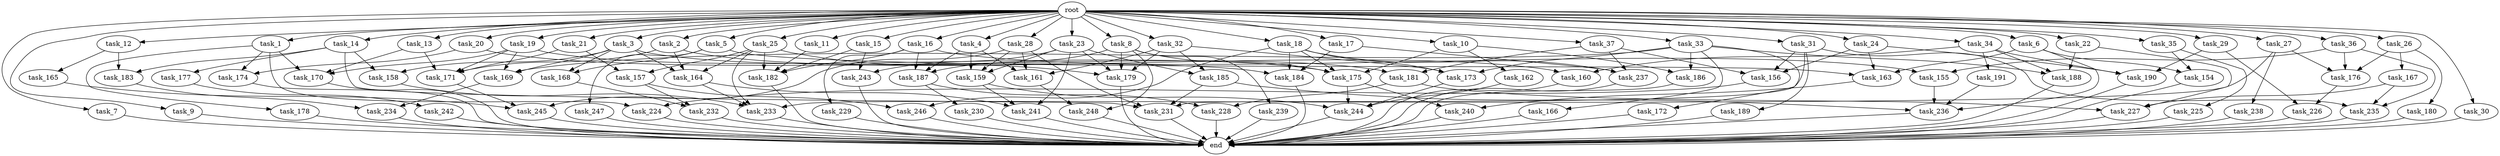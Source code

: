 digraph G {
  root [size="0.000000"];
  task_1 [size="1.024000"];
  task_2 [size="1.024000"];
  task_3 [size="1.024000"];
  task_4 [size="1.024000"];
  task_5 [size="1.024000"];
  task_6 [size="1.024000"];
  task_7 [size="1.024000"];
  task_8 [size="1.024000"];
  task_9 [size="1.024000"];
  task_10 [size="1.024000"];
  task_11 [size="1.024000"];
  task_12 [size="1.024000"];
  task_13 [size="1.024000"];
  task_14 [size="1.024000"];
  task_15 [size="1.024000"];
  task_16 [size="1.024000"];
  task_17 [size="1.024000"];
  task_18 [size="1.024000"];
  task_19 [size="1.024000"];
  task_20 [size="1.024000"];
  task_21 [size="1.024000"];
  task_22 [size="1.024000"];
  task_23 [size="1.024000"];
  task_24 [size="1.024000"];
  task_25 [size="1.024000"];
  task_26 [size="1.024000"];
  task_27 [size="1.024000"];
  task_28 [size="1.024000"];
  task_29 [size="1.024000"];
  task_30 [size="1.024000"];
  task_31 [size="1.024000"];
  task_32 [size="1.024000"];
  task_33 [size="1.024000"];
  task_34 [size="1.024000"];
  task_35 [size="1.024000"];
  task_36 [size="1.024000"];
  task_37 [size="1.024000"];
  task_154 [size="523986010.112000"];
  task_155 [size="858993459.200000"];
  task_156 [size="1047972020.224000"];
  task_157 [size="936302870.528000"];
  task_158 [size="214748364.800000"];
  task_159 [size="1717986918.400000"];
  task_160 [size="833223655.424000"];
  task_161 [size="1717986918.400000"];
  task_162 [size="549755813.888000"];
  task_163 [size="506806140.928000"];
  task_164 [size="292057776.128000"];
  task_165 [size="137438953.472000"];
  task_166 [size="214748364.800000"];
  task_167 [size="137438953.472000"];
  task_168 [size="154618822.656000"];
  task_169 [size="1151051235.328000"];
  task_170 [size="2104533975.040000"];
  task_171 [size="2405181685.760000"];
  task_172 [size="214748364.800000"];
  task_173 [size="1382979469.312000"];
  task_174 [size="910533066.752000"];
  task_175 [size="2405181685.760000"];
  task_176 [size="481036337.152000"];
  task_177 [size="137438953.472000"];
  task_178 [size="695784701.952000"];
  task_179 [size="833223655.424000"];
  task_180 [size="137438953.472000"];
  task_181 [size="214748364.800000"];
  task_182 [size="1151051235.328000"];
  task_183 [size="274877906.944000"];
  task_184 [size="1623497637.888000"];
  task_185 [size="618475290.624000"];
  task_186 [size="764504178.688000"];
  task_187 [size="1236950581.248000"];
  task_188 [size="1606317768.704000"];
  task_189 [size="695784701.952000"];
  task_190 [size="944892805.120000"];
  task_191 [size="695784701.952000"];
  task_224 [size="1005022347.264000"];
  task_225 [size="309237645.312000"];
  task_226 [size="893353197.568000"];
  task_227 [size="910533066.752000"];
  task_228 [size="446676598.784000"];
  task_229 [size="549755813.888000"];
  task_230 [size="309237645.312000"];
  task_231 [size="2113123909.632000"];
  task_232 [size="352187318.272000"];
  task_233 [size="798863917.056000"];
  task_234 [size="833223655.424000"];
  task_235 [size="1082331758.592000"];
  task_236 [size="1262720385.024000"];
  task_237 [size="1546188226.560000"];
  task_238 [size="34359738.368000"];
  task_239 [size="137438953.472000"];
  task_240 [size="1554778161.152000"];
  task_241 [size="523986010.112000"];
  task_242 [size="549755813.888000"];
  task_243 [size="523986010.112000"];
  task_244 [size="1606317768.704000"];
  task_245 [size="1589137899.520000"];
  task_246 [size="1073741824.000000"];
  task_247 [size="77309411.328000"];
  task_248 [size="446676598.784000"];
  end [size="0.000000"];

  root -> task_1 [size="1.000000"];
  root -> task_2 [size="1.000000"];
  root -> task_3 [size="1.000000"];
  root -> task_4 [size="1.000000"];
  root -> task_5 [size="1.000000"];
  root -> task_6 [size="1.000000"];
  root -> task_7 [size="1.000000"];
  root -> task_8 [size="1.000000"];
  root -> task_9 [size="1.000000"];
  root -> task_10 [size="1.000000"];
  root -> task_11 [size="1.000000"];
  root -> task_12 [size="1.000000"];
  root -> task_13 [size="1.000000"];
  root -> task_14 [size="1.000000"];
  root -> task_15 [size="1.000000"];
  root -> task_16 [size="1.000000"];
  root -> task_17 [size="1.000000"];
  root -> task_18 [size="1.000000"];
  root -> task_19 [size="1.000000"];
  root -> task_20 [size="1.000000"];
  root -> task_21 [size="1.000000"];
  root -> task_22 [size="1.000000"];
  root -> task_23 [size="1.000000"];
  root -> task_24 [size="1.000000"];
  root -> task_25 [size="1.000000"];
  root -> task_26 [size="1.000000"];
  root -> task_27 [size="1.000000"];
  root -> task_28 [size="1.000000"];
  root -> task_29 [size="1.000000"];
  root -> task_30 [size="1.000000"];
  root -> task_31 [size="1.000000"];
  root -> task_32 [size="1.000000"];
  root -> task_33 [size="1.000000"];
  root -> task_34 [size="1.000000"];
  root -> task_35 [size="1.000000"];
  root -> task_36 [size="1.000000"];
  root -> task_37 [size="1.000000"];
  task_1 -> task_170 [size="679477248.000000"];
  task_1 -> task_174 [size="679477248.000000"];
  task_1 -> task_178 [size="679477248.000000"];
  task_1 -> task_224 [size="679477248.000000"];
  task_2 -> task_160 [size="134217728.000000"];
  task_2 -> task_164 [size="134217728.000000"];
  task_2 -> task_171 [size="134217728.000000"];
  task_3 -> task_158 [size="75497472.000000"];
  task_3 -> task_164 [size="75497472.000000"];
  task_3 -> task_168 [size="75497472.000000"];
  task_3 -> task_169 [size="75497472.000000"];
  task_3 -> task_181 [size="75497472.000000"];
  task_4 -> task_159 [size="536870912.000000"];
  task_4 -> task_161 [size="536870912.000000"];
  task_4 -> task_187 [size="536870912.000000"];
  task_5 -> task_163 [size="75497472.000000"];
  task_5 -> task_168 [size="75497472.000000"];
  task_5 -> task_247 [size="75497472.000000"];
  task_6 -> task_154 [size="209715200.000000"];
  task_6 -> task_163 [size="209715200.000000"];
  task_6 -> task_236 [size="209715200.000000"];
  task_7 -> end [size="1.000000"];
  task_8 -> task_175 [size="134217728.000000"];
  task_8 -> task_179 [size="134217728.000000"];
  task_8 -> task_187 [size="134217728.000000"];
  task_8 -> task_239 [size="134217728.000000"];
  task_8 -> task_248 [size="134217728.000000"];
  task_9 -> end [size="1.000000"];
  task_10 -> task_162 [size="536870912.000000"];
  task_10 -> task_175 [size="536870912.000000"];
  task_10 -> task_186 [size="536870912.000000"];
  task_11 -> task_182 [size="301989888.000000"];
  task_12 -> task_165 [size="134217728.000000"];
  task_12 -> task_183 [size="134217728.000000"];
  task_13 -> task_170 [size="536870912.000000"];
  task_13 -> task_171 [size="536870912.000000"];
  task_14 -> task_158 [size="134217728.000000"];
  task_14 -> task_177 [size="134217728.000000"];
  task_14 -> task_183 [size="134217728.000000"];
  task_14 -> task_231 [size="134217728.000000"];
  task_15 -> task_182 [size="209715200.000000"];
  task_15 -> task_243 [size="209715200.000000"];
  task_16 -> task_155 [size="536870912.000000"];
  task_16 -> task_182 [size="536870912.000000"];
  task_16 -> task_187 [size="536870912.000000"];
  task_16 -> task_229 [size="536870912.000000"];
  task_17 -> task_184 [size="536870912.000000"];
  task_17 -> task_237 [size="536870912.000000"];
  task_18 -> task_173 [size="838860800.000000"];
  task_18 -> task_175 [size="838860800.000000"];
  task_18 -> task_184 [size="838860800.000000"];
  task_18 -> task_237 [size="838860800.000000"];
  task_18 -> task_246 [size="838860800.000000"];
  task_19 -> task_169 [size="838860800.000000"];
  task_19 -> task_170 [size="838860800.000000"];
  task_19 -> task_171 [size="838860800.000000"];
  task_19 -> task_175 [size="838860800.000000"];
  task_20 -> task_174 [size="209715200.000000"];
  task_20 -> task_184 [size="209715200.000000"];
  task_21 -> task_157 [size="838860800.000000"];
  task_21 -> task_171 [size="838860800.000000"];
  task_22 -> task_188 [size="679477248.000000"];
  task_22 -> task_227 [size="679477248.000000"];
  task_23 -> task_159 [size="301989888.000000"];
  task_23 -> task_179 [size="301989888.000000"];
  task_23 -> task_185 [size="301989888.000000"];
  task_23 -> task_241 [size="301989888.000000"];
  task_23 -> task_243 [size="301989888.000000"];
  task_24 -> task_156 [size="209715200.000000"];
  task_24 -> task_163 [size="209715200.000000"];
  task_24 -> task_190 [size="209715200.000000"];
  task_25 -> task_157 [size="75497472.000000"];
  task_25 -> task_164 [size="75497472.000000"];
  task_25 -> task_179 [size="75497472.000000"];
  task_25 -> task_182 [size="75497472.000000"];
  task_25 -> task_233 [size="75497472.000000"];
  task_26 -> task_167 [size="134217728.000000"];
  task_26 -> task_176 [size="134217728.000000"];
  task_26 -> task_180 [size="134217728.000000"];
  task_27 -> task_176 [size="33554432.000000"];
  task_27 -> task_233 [size="33554432.000000"];
  task_27 -> task_238 [size="33554432.000000"];
  task_28 -> task_159 [size="838860800.000000"];
  task_28 -> task_161 [size="838860800.000000"];
  task_28 -> task_231 [size="838860800.000000"];
  task_28 -> task_245 [size="838860800.000000"];
  task_29 -> task_190 [size="33554432.000000"];
  task_29 -> task_226 [size="33554432.000000"];
  task_30 -> end [size="1.000000"];
  task_31 -> task_156 [size="679477248.000000"];
  task_31 -> task_189 [size="679477248.000000"];
  task_31 -> task_231 [size="679477248.000000"];
  task_31 -> task_235 [size="679477248.000000"];
  task_32 -> task_161 [size="301989888.000000"];
  task_32 -> task_173 [size="301989888.000000"];
  task_32 -> task_179 [size="301989888.000000"];
  task_32 -> task_185 [size="301989888.000000"];
  task_33 -> task_166 [size="209715200.000000"];
  task_33 -> task_169 [size="209715200.000000"];
  task_33 -> task_172 [size="209715200.000000"];
  task_33 -> task_173 [size="209715200.000000"];
  task_33 -> task_186 [size="209715200.000000"];
  task_33 -> task_188 [size="209715200.000000"];
  task_34 -> task_160 [size="679477248.000000"];
  task_34 -> task_188 [size="679477248.000000"];
  task_34 -> task_190 [size="679477248.000000"];
  task_34 -> task_191 [size="679477248.000000"];
  task_35 -> task_154 [size="301989888.000000"];
  task_35 -> task_225 [size="301989888.000000"];
  task_36 -> task_155 [size="301989888.000000"];
  task_36 -> task_176 [size="301989888.000000"];
  task_36 -> task_235 [size="301989888.000000"];
  task_37 -> task_156 [size="134217728.000000"];
  task_37 -> task_181 [size="134217728.000000"];
  task_37 -> task_237 [size="134217728.000000"];
  task_154 -> end [size="1.000000"];
  task_155 -> task_236 [size="75497472.000000"];
  task_156 -> task_224 [size="301989888.000000"];
  task_157 -> task_232 [size="209715200.000000"];
  task_157 -> task_246 [size="209715200.000000"];
  task_158 -> task_233 [size="536870912.000000"];
  task_159 -> task_241 [size="75497472.000000"];
  task_159 -> task_244 [size="75497472.000000"];
  task_160 -> end [size="1.000000"];
  task_161 -> task_248 [size="301989888.000000"];
  task_162 -> task_244 [size="679477248.000000"];
  task_163 -> task_240 [size="838860800.000000"];
  task_164 -> task_233 [size="134217728.000000"];
  task_164 -> task_241 [size="134217728.000000"];
  task_165 -> task_245 [size="301989888.000000"];
  task_166 -> end [size="1.000000"];
  task_167 -> task_227 [size="75497472.000000"];
  task_167 -> task_235 [size="75497472.000000"];
  task_168 -> task_232 [size="134217728.000000"];
  task_169 -> task_234 [size="134217728.000000"];
  task_170 -> end [size="1.000000"];
  task_171 -> task_245 [size="411041792.000000"];
  task_172 -> end [size="1.000000"];
  task_173 -> task_244 [size="134217728.000000"];
  task_174 -> end [size="1.000000"];
  task_175 -> task_240 [size="679477248.000000"];
  task_175 -> task_244 [size="679477248.000000"];
  task_176 -> task_226 [size="838860800.000000"];
  task_177 -> task_242 [size="536870912.000000"];
  task_178 -> end [size="1.000000"];
  task_179 -> end [size="1.000000"];
  task_180 -> end [size="1.000000"];
  task_181 -> task_227 [size="134217728.000000"];
  task_181 -> task_228 [size="134217728.000000"];
  task_182 -> end [size="1.000000"];
  task_183 -> task_234 [size="679477248.000000"];
  task_184 -> end [size="1.000000"];
  task_185 -> task_231 [size="411041792.000000"];
  task_185 -> task_236 [size="411041792.000000"];
  task_186 -> end [size="1.000000"];
  task_187 -> task_228 [size="301989888.000000"];
  task_187 -> task_230 [size="301989888.000000"];
  task_188 -> end [size="1.000000"];
  task_189 -> end [size="1.000000"];
  task_190 -> end [size="1.000000"];
  task_191 -> task_236 [size="536870912.000000"];
  task_224 -> end [size="1.000000"];
  task_225 -> end [size="1.000000"];
  task_226 -> end [size="1.000000"];
  task_227 -> end [size="1.000000"];
  task_228 -> end [size="1.000000"];
  task_229 -> end [size="1.000000"];
  task_230 -> end [size="1.000000"];
  task_231 -> end [size="1.000000"];
  task_232 -> end [size="1.000000"];
  task_233 -> end [size="1.000000"];
  task_234 -> end [size="1.000000"];
  task_235 -> end [size="1.000000"];
  task_236 -> end [size="1.000000"];
  task_237 -> end [size="1.000000"];
  task_238 -> end [size="1.000000"];
  task_239 -> end [size="1.000000"];
  task_240 -> end [size="1.000000"];
  task_241 -> end [size="1.000000"];
  task_242 -> end [size="1.000000"];
  task_243 -> end [size="1.000000"];
  task_244 -> end [size="1.000000"];
  task_245 -> end [size="1.000000"];
  task_246 -> end [size="1.000000"];
  task_247 -> end [size="1.000000"];
  task_248 -> end [size="1.000000"];
}
